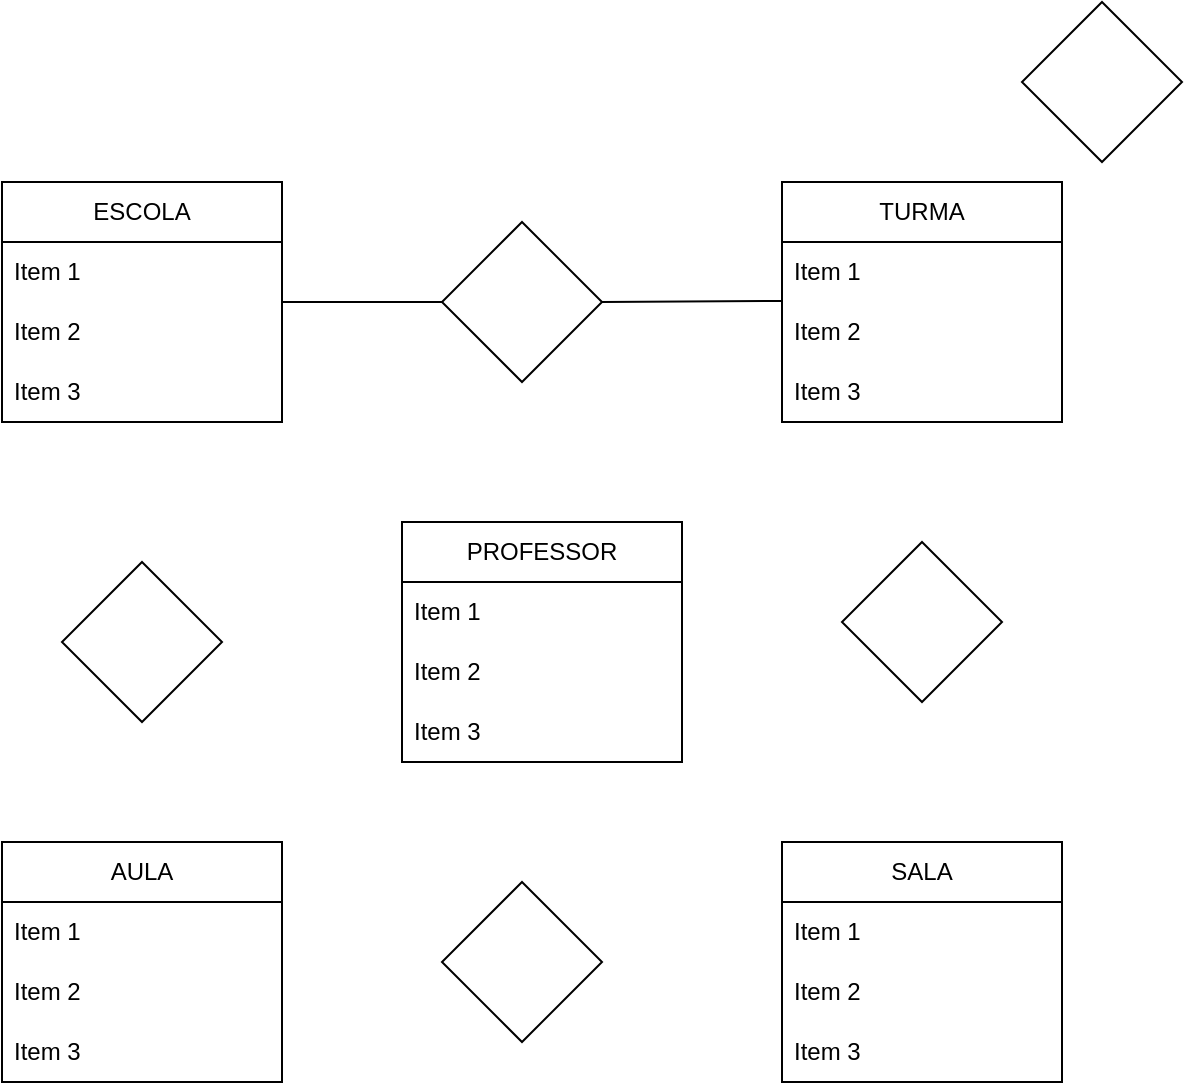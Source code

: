 <mxfile version="21.6.9" type="github">
  <diagram name="Página-1" id="cePOaibM7AGR7NOnBmcB">
    <mxGraphModel dx="1434" dy="673" grid="1" gridSize="10" guides="1" tooltips="1" connect="1" arrows="1" fold="1" page="1" pageScale="1" pageWidth="827" pageHeight="1169" math="0" shadow="0">
      <root>
        <mxCell id="0" />
        <mxCell id="1" parent="0" />
        <mxCell id="Bzw8fB9LdkekZBtDLWV--1" value="ESCOLA" style="swimlane;fontStyle=0;childLayout=stackLayout;horizontal=1;startSize=30;horizontalStack=0;resizeParent=1;resizeParentMax=0;resizeLast=0;collapsible=1;marginBottom=0;whiteSpace=wrap;html=1;" vertex="1" parent="1">
          <mxGeometry x="50" y="120" width="140" height="120" as="geometry" />
        </mxCell>
        <mxCell id="Bzw8fB9LdkekZBtDLWV--2" value="Item 1" style="text;strokeColor=none;fillColor=none;align=left;verticalAlign=middle;spacingLeft=4;spacingRight=4;overflow=hidden;points=[[0,0.5],[1,0.5]];portConstraint=eastwest;rotatable=0;whiteSpace=wrap;html=1;" vertex="1" parent="Bzw8fB9LdkekZBtDLWV--1">
          <mxGeometry y="30" width="140" height="30" as="geometry" />
        </mxCell>
        <mxCell id="Bzw8fB9LdkekZBtDLWV--3" value="Item 2" style="text;strokeColor=none;fillColor=none;align=left;verticalAlign=middle;spacingLeft=4;spacingRight=4;overflow=hidden;points=[[0,0.5],[1,0.5]];portConstraint=eastwest;rotatable=0;whiteSpace=wrap;html=1;" vertex="1" parent="Bzw8fB9LdkekZBtDLWV--1">
          <mxGeometry y="60" width="140" height="30" as="geometry" />
        </mxCell>
        <mxCell id="Bzw8fB9LdkekZBtDLWV--4" value="Item 3" style="text;strokeColor=none;fillColor=none;align=left;verticalAlign=middle;spacingLeft=4;spacingRight=4;overflow=hidden;points=[[0,0.5],[1,0.5]];portConstraint=eastwest;rotatable=0;whiteSpace=wrap;html=1;" vertex="1" parent="Bzw8fB9LdkekZBtDLWV--1">
          <mxGeometry y="90" width="140" height="30" as="geometry" />
        </mxCell>
        <mxCell id="Bzw8fB9LdkekZBtDLWV--5" value="TURMA" style="swimlane;fontStyle=0;childLayout=stackLayout;horizontal=1;startSize=30;horizontalStack=0;resizeParent=1;resizeParentMax=0;resizeLast=0;collapsible=1;marginBottom=0;whiteSpace=wrap;html=1;" vertex="1" parent="1">
          <mxGeometry x="440" y="120" width="140" height="120" as="geometry" />
        </mxCell>
        <mxCell id="Bzw8fB9LdkekZBtDLWV--6" value="Item 1" style="text;strokeColor=none;fillColor=none;align=left;verticalAlign=middle;spacingLeft=4;spacingRight=4;overflow=hidden;points=[[0,0.5],[1,0.5]];portConstraint=eastwest;rotatable=0;whiteSpace=wrap;html=1;" vertex="1" parent="Bzw8fB9LdkekZBtDLWV--5">
          <mxGeometry y="30" width="140" height="30" as="geometry" />
        </mxCell>
        <mxCell id="Bzw8fB9LdkekZBtDLWV--7" value="Item 2" style="text;strokeColor=none;fillColor=none;align=left;verticalAlign=middle;spacingLeft=4;spacingRight=4;overflow=hidden;points=[[0,0.5],[1,0.5]];portConstraint=eastwest;rotatable=0;whiteSpace=wrap;html=1;" vertex="1" parent="Bzw8fB9LdkekZBtDLWV--5">
          <mxGeometry y="60" width="140" height="30" as="geometry" />
        </mxCell>
        <mxCell id="Bzw8fB9LdkekZBtDLWV--8" value="Item 3" style="text;strokeColor=none;fillColor=none;align=left;verticalAlign=middle;spacingLeft=4;spacingRight=4;overflow=hidden;points=[[0,0.5],[1,0.5]];portConstraint=eastwest;rotatable=0;whiteSpace=wrap;html=1;" vertex="1" parent="Bzw8fB9LdkekZBtDLWV--5">
          <mxGeometry y="90" width="140" height="30" as="geometry" />
        </mxCell>
        <mxCell id="Bzw8fB9LdkekZBtDLWV--9" value="SALA" style="swimlane;fontStyle=0;childLayout=stackLayout;horizontal=1;startSize=30;horizontalStack=0;resizeParent=1;resizeParentMax=0;resizeLast=0;collapsible=1;marginBottom=0;whiteSpace=wrap;html=1;" vertex="1" parent="1">
          <mxGeometry x="440" y="450" width="140" height="120" as="geometry" />
        </mxCell>
        <mxCell id="Bzw8fB9LdkekZBtDLWV--10" value="Item 1" style="text;strokeColor=none;fillColor=none;align=left;verticalAlign=middle;spacingLeft=4;spacingRight=4;overflow=hidden;points=[[0,0.5],[1,0.5]];portConstraint=eastwest;rotatable=0;whiteSpace=wrap;html=1;" vertex="1" parent="Bzw8fB9LdkekZBtDLWV--9">
          <mxGeometry y="30" width="140" height="30" as="geometry" />
        </mxCell>
        <mxCell id="Bzw8fB9LdkekZBtDLWV--11" value="Item 2" style="text;strokeColor=none;fillColor=none;align=left;verticalAlign=middle;spacingLeft=4;spacingRight=4;overflow=hidden;points=[[0,0.5],[1,0.5]];portConstraint=eastwest;rotatable=0;whiteSpace=wrap;html=1;" vertex="1" parent="Bzw8fB9LdkekZBtDLWV--9">
          <mxGeometry y="60" width="140" height="30" as="geometry" />
        </mxCell>
        <mxCell id="Bzw8fB9LdkekZBtDLWV--12" value="Item 3" style="text;strokeColor=none;fillColor=none;align=left;verticalAlign=middle;spacingLeft=4;spacingRight=4;overflow=hidden;points=[[0,0.5],[1,0.5]];portConstraint=eastwest;rotatable=0;whiteSpace=wrap;html=1;" vertex="1" parent="Bzw8fB9LdkekZBtDLWV--9">
          <mxGeometry y="90" width="140" height="30" as="geometry" />
        </mxCell>
        <mxCell id="Bzw8fB9LdkekZBtDLWV--13" value="AULA" style="swimlane;fontStyle=0;childLayout=stackLayout;horizontal=1;startSize=30;horizontalStack=0;resizeParent=1;resizeParentMax=0;resizeLast=0;collapsible=1;marginBottom=0;whiteSpace=wrap;html=1;" vertex="1" parent="1">
          <mxGeometry x="50" y="450" width="140" height="120" as="geometry" />
        </mxCell>
        <mxCell id="Bzw8fB9LdkekZBtDLWV--14" value="Item 1" style="text;strokeColor=none;fillColor=none;align=left;verticalAlign=middle;spacingLeft=4;spacingRight=4;overflow=hidden;points=[[0,0.5],[1,0.5]];portConstraint=eastwest;rotatable=0;whiteSpace=wrap;html=1;" vertex="1" parent="Bzw8fB9LdkekZBtDLWV--13">
          <mxGeometry y="30" width="140" height="30" as="geometry" />
        </mxCell>
        <mxCell id="Bzw8fB9LdkekZBtDLWV--15" value="Item 2" style="text;strokeColor=none;fillColor=none;align=left;verticalAlign=middle;spacingLeft=4;spacingRight=4;overflow=hidden;points=[[0,0.5],[1,0.5]];portConstraint=eastwest;rotatable=0;whiteSpace=wrap;html=1;" vertex="1" parent="Bzw8fB9LdkekZBtDLWV--13">
          <mxGeometry y="60" width="140" height="30" as="geometry" />
        </mxCell>
        <mxCell id="Bzw8fB9LdkekZBtDLWV--16" value="Item 3" style="text;strokeColor=none;fillColor=none;align=left;verticalAlign=middle;spacingLeft=4;spacingRight=4;overflow=hidden;points=[[0,0.5],[1,0.5]];portConstraint=eastwest;rotatable=0;whiteSpace=wrap;html=1;" vertex="1" parent="Bzw8fB9LdkekZBtDLWV--13">
          <mxGeometry y="90" width="140" height="30" as="geometry" />
        </mxCell>
        <mxCell id="Bzw8fB9LdkekZBtDLWV--17" value="PROFESSOR" style="swimlane;fontStyle=0;childLayout=stackLayout;horizontal=1;startSize=30;horizontalStack=0;resizeParent=1;resizeParentMax=0;resizeLast=0;collapsible=1;marginBottom=0;whiteSpace=wrap;html=1;" vertex="1" parent="1">
          <mxGeometry x="250" y="290" width="140" height="120" as="geometry" />
        </mxCell>
        <mxCell id="Bzw8fB9LdkekZBtDLWV--18" value="Item 1" style="text;strokeColor=none;fillColor=none;align=left;verticalAlign=middle;spacingLeft=4;spacingRight=4;overflow=hidden;points=[[0,0.5],[1,0.5]];portConstraint=eastwest;rotatable=0;whiteSpace=wrap;html=1;" vertex="1" parent="Bzw8fB9LdkekZBtDLWV--17">
          <mxGeometry y="30" width="140" height="30" as="geometry" />
        </mxCell>
        <mxCell id="Bzw8fB9LdkekZBtDLWV--19" value="Item 2" style="text;strokeColor=none;fillColor=none;align=left;verticalAlign=middle;spacingLeft=4;spacingRight=4;overflow=hidden;points=[[0,0.5],[1,0.5]];portConstraint=eastwest;rotatable=0;whiteSpace=wrap;html=1;" vertex="1" parent="Bzw8fB9LdkekZBtDLWV--17">
          <mxGeometry y="60" width="140" height="30" as="geometry" />
        </mxCell>
        <mxCell id="Bzw8fB9LdkekZBtDLWV--20" value="Item 3" style="text;strokeColor=none;fillColor=none;align=left;verticalAlign=middle;spacingLeft=4;spacingRight=4;overflow=hidden;points=[[0,0.5],[1,0.5]];portConstraint=eastwest;rotatable=0;whiteSpace=wrap;html=1;" vertex="1" parent="Bzw8fB9LdkekZBtDLWV--17">
          <mxGeometry y="90" width="140" height="30" as="geometry" />
        </mxCell>
        <mxCell id="Bzw8fB9LdkekZBtDLWV--21" value="" style="rhombus;whiteSpace=wrap;html=1;" vertex="1" parent="1">
          <mxGeometry x="270" y="140" width="80" height="80" as="geometry" />
        </mxCell>
        <mxCell id="Bzw8fB9LdkekZBtDLWV--22" value="" style="rhombus;whiteSpace=wrap;html=1;" vertex="1" parent="1">
          <mxGeometry x="270" y="470" width="80" height="80" as="geometry" />
        </mxCell>
        <mxCell id="Bzw8fB9LdkekZBtDLWV--23" value="" style="rhombus;whiteSpace=wrap;html=1;" vertex="1" parent="1">
          <mxGeometry x="560" y="30" width="80" height="80" as="geometry" />
        </mxCell>
        <mxCell id="Bzw8fB9LdkekZBtDLWV--24" value="" style="rhombus;whiteSpace=wrap;html=1;" vertex="1" parent="1">
          <mxGeometry x="470" y="300" width="80" height="80" as="geometry" />
        </mxCell>
        <mxCell id="Bzw8fB9LdkekZBtDLWV--25" value="" style="rhombus;whiteSpace=wrap;html=1;" vertex="1" parent="1">
          <mxGeometry x="80" y="310" width="80" height="80" as="geometry" />
        </mxCell>
        <mxCell id="Bzw8fB9LdkekZBtDLWV--27" value="" style="endArrow=none;html=1;rounded=0;entryX=0;entryY=0.5;entryDx=0;entryDy=0;" edge="1" parent="1" target="Bzw8fB9LdkekZBtDLWV--21">
          <mxGeometry width="50" height="50" relative="1" as="geometry">
            <mxPoint x="190" y="180" as="sourcePoint" />
            <mxPoint x="240" y="130" as="targetPoint" />
          </mxGeometry>
        </mxCell>
        <mxCell id="Bzw8fB9LdkekZBtDLWV--29" value="" style="endArrow=none;html=1;rounded=0;entryX=0;entryY=0.5;entryDx=0;entryDy=0;exitX=1;exitY=0.5;exitDx=0;exitDy=0;" edge="1" parent="1" source="Bzw8fB9LdkekZBtDLWV--21">
          <mxGeometry width="50" height="50" relative="1" as="geometry">
            <mxPoint x="360" y="179.5" as="sourcePoint" />
            <mxPoint x="440" y="179.5" as="targetPoint" />
          </mxGeometry>
        </mxCell>
      </root>
    </mxGraphModel>
  </diagram>
</mxfile>
